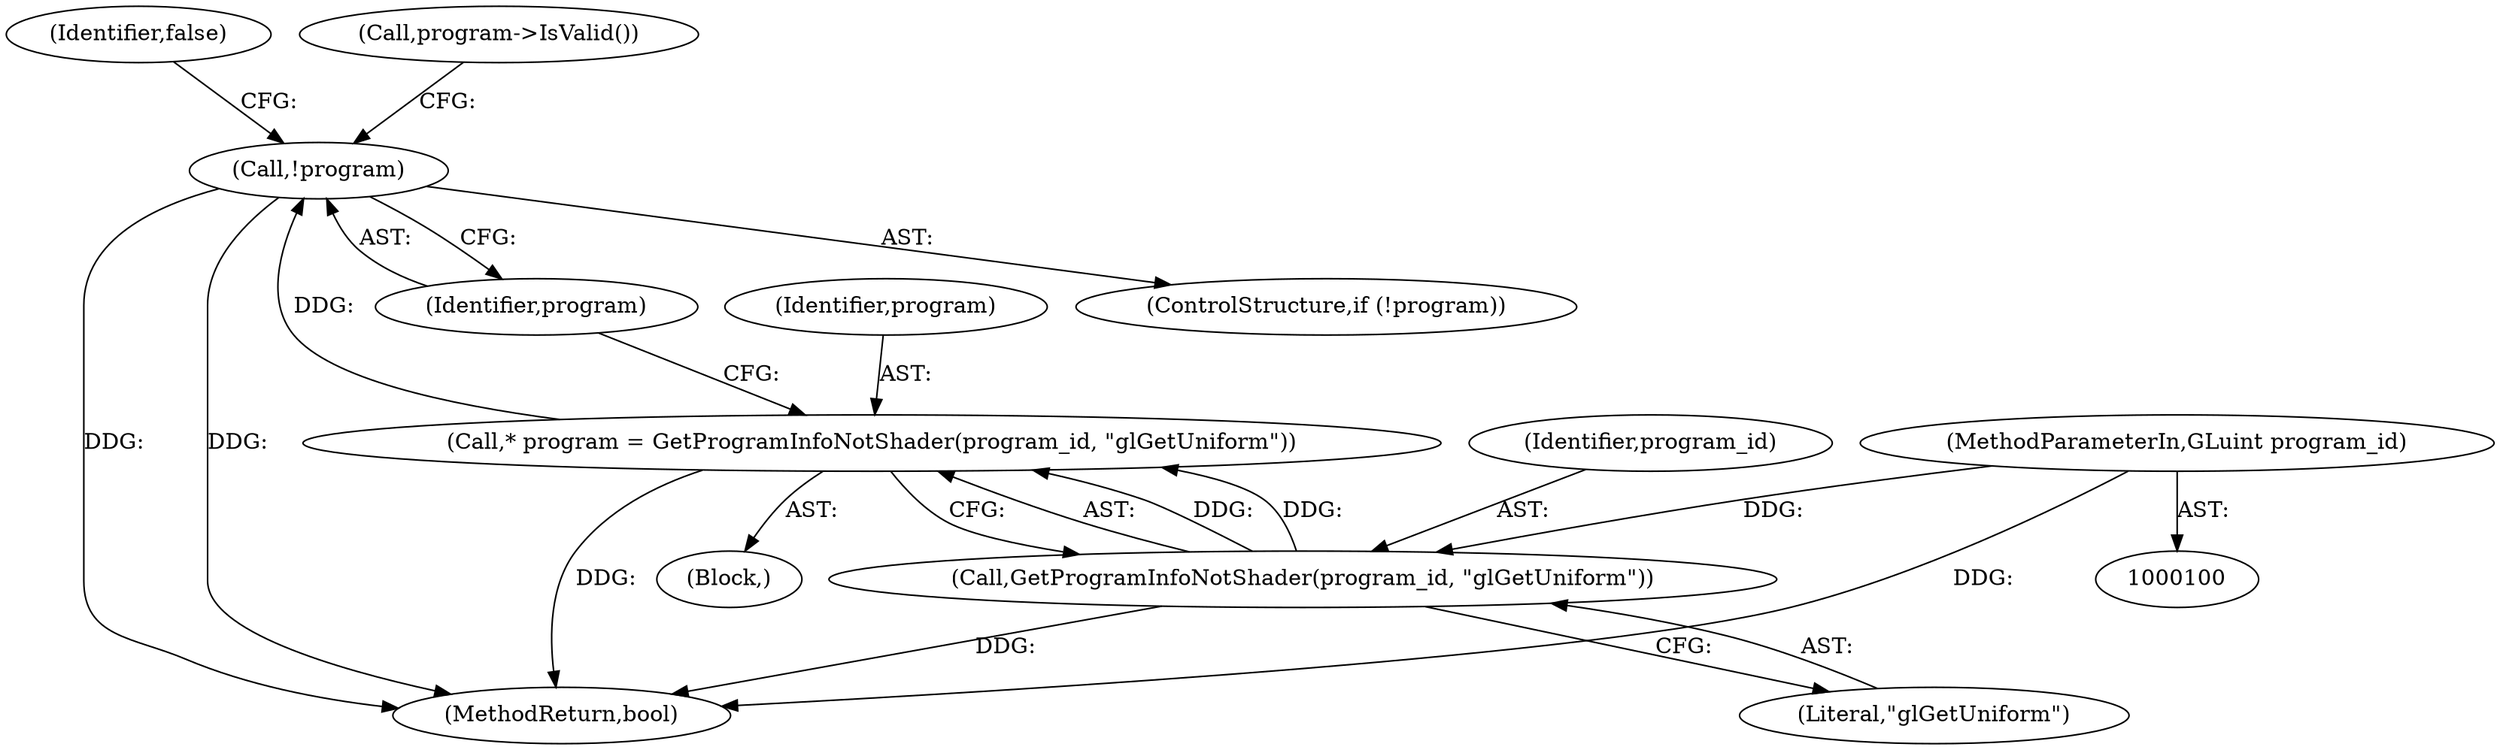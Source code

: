digraph "0_Chrome_181c7400b2bf50ba02ac77149749fb419b4d4797@pointer" {
"1000149" [label="(Call,!program)"];
"1000143" [label="(Call,* program = GetProgramInfoNotShader(program_id, \"glGetUniform\"))"];
"1000145" [label="(Call,GetProgramInfoNotShader(program_id, \"glGetUniform\"))"];
"1000101" [label="(MethodParameterIn,GLuint program_id)"];
"1000234" [label="(MethodReturn,bool)"];
"1000148" [label="(ControlStructure,if (!program))"];
"1000101" [label="(MethodParameterIn,GLuint program_id)"];
"1000149" [label="(Call,!program)"];
"1000150" [label="(Identifier,program)"];
"1000145" [label="(Call,GetProgramInfoNotShader(program_id, \"glGetUniform\"))"];
"1000146" [label="(Identifier,program_id)"];
"1000143" [label="(Call,* program = GetProgramInfoNotShader(program_id, \"glGetUniform\"))"];
"1000153" [label="(Identifier,false)"];
"1000110" [label="(Block,)"];
"1000156" [label="(Call,program->IsValid())"];
"1000147" [label="(Literal,\"glGetUniform\")"];
"1000144" [label="(Identifier,program)"];
"1000149" -> "1000148"  [label="AST: "];
"1000149" -> "1000150"  [label="CFG: "];
"1000150" -> "1000149"  [label="AST: "];
"1000153" -> "1000149"  [label="CFG: "];
"1000156" -> "1000149"  [label="CFG: "];
"1000149" -> "1000234"  [label="DDG: "];
"1000149" -> "1000234"  [label="DDG: "];
"1000143" -> "1000149"  [label="DDG: "];
"1000143" -> "1000110"  [label="AST: "];
"1000143" -> "1000145"  [label="CFG: "];
"1000144" -> "1000143"  [label="AST: "];
"1000145" -> "1000143"  [label="AST: "];
"1000150" -> "1000143"  [label="CFG: "];
"1000143" -> "1000234"  [label="DDG: "];
"1000145" -> "1000143"  [label="DDG: "];
"1000145" -> "1000143"  [label="DDG: "];
"1000145" -> "1000147"  [label="CFG: "];
"1000146" -> "1000145"  [label="AST: "];
"1000147" -> "1000145"  [label="AST: "];
"1000145" -> "1000234"  [label="DDG: "];
"1000101" -> "1000145"  [label="DDG: "];
"1000101" -> "1000100"  [label="AST: "];
"1000101" -> "1000234"  [label="DDG: "];
}
